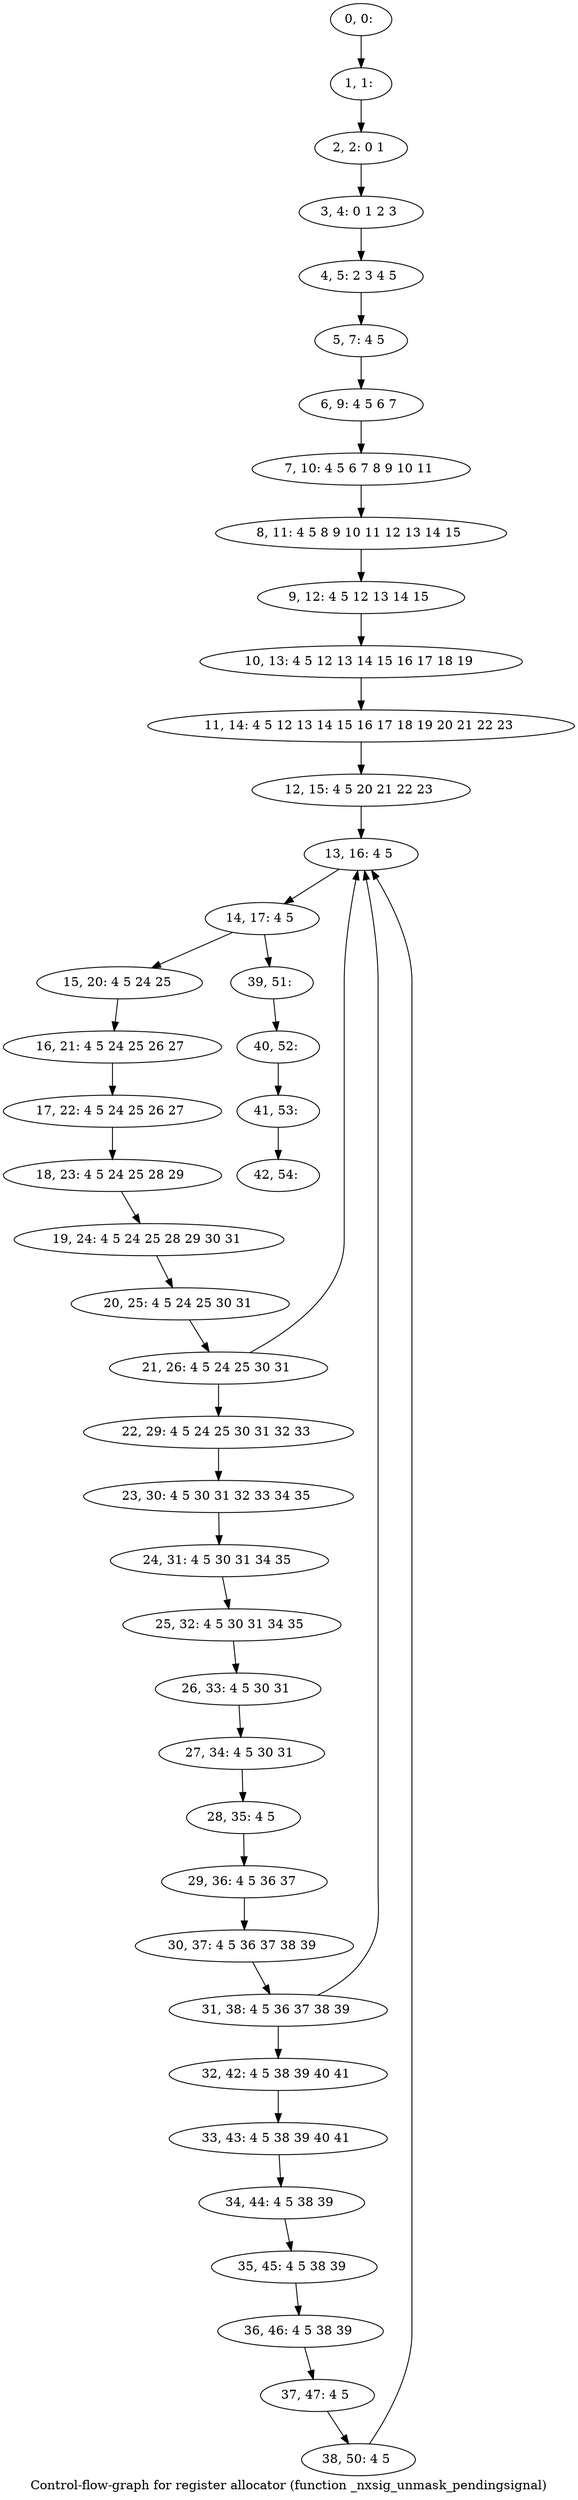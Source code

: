 digraph G {
graph [label="Control-flow-graph for register allocator (function _nxsig_unmask_pendingsignal)"]
0[label="0, 0: "];
1[label="1, 1: "];
2[label="2, 2: 0 1 "];
3[label="3, 4: 0 1 2 3 "];
4[label="4, 5: 2 3 4 5 "];
5[label="5, 7: 4 5 "];
6[label="6, 9: 4 5 6 7 "];
7[label="7, 10: 4 5 6 7 8 9 10 11 "];
8[label="8, 11: 4 5 8 9 10 11 12 13 14 15 "];
9[label="9, 12: 4 5 12 13 14 15 "];
10[label="10, 13: 4 5 12 13 14 15 16 17 18 19 "];
11[label="11, 14: 4 5 12 13 14 15 16 17 18 19 20 21 22 23 "];
12[label="12, 15: 4 5 20 21 22 23 "];
13[label="13, 16: 4 5 "];
14[label="14, 17: 4 5 "];
15[label="15, 20: 4 5 24 25 "];
16[label="16, 21: 4 5 24 25 26 27 "];
17[label="17, 22: 4 5 24 25 26 27 "];
18[label="18, 23: 4 5 24 25 28 29 "];
19[label="19, 24: 4 5 24 25 28 29 30 31 "];
20[label="20, 25: 4 5 24 25 30 31 "];
21[label="21, 26: 4 5 24 25 30 31 "];
22[label="22, 29: 4 5 24 25 30 31 32 33 "];
23[label="23, 30: 4 5 30 31 32 33 34 35 "];
24[label="24, 31: 4 5 30 31 34 35 "];
25[label="25, 32: 4 5 30 31 34 35 "];
26[label="26, 33: 4 5 30 31 "];
27[label="27, 34: 4 5 30 31 "];
28[label="28, 35: 4 5 "];
29[label="29, 36: 4 5 36 37 "];
30[label="30, 37: 4 5 36 37 38 39 "];
31[label="31, 38: 4 5 36 37 38 39 "];
32[label="32, 42: 4 5 38 39 40 41 "];
33[label="33, 43: 4 5 38 39 40 41 "];
34[label="34, 44: 4 5 38 39 "];
35[label="35, 45: 4 5 38 39 "];
36[label="36, 46: 4 5 38 39 "];
37[label="37, 47: 4 5 "];
38[label="38, 50: 4 5 "];
39[label="39, 51: "];
40[label="40, 52: "];
41[label="41, 53: "];
42[label="42, 54: "];
0->1 ;
1->2 ;
2->3 ;
3->4 ;
4->5 ;
5->6 ;
6->7 ;
7->8 ;
8->9 ;
9->10 ;
10->11 ;
11->12 ;
12->13 ;
13->14 ;
14->15 ;
14->39 ;
15->16 ;
16->17 ;
17->18 ;
18->19 ;
19->20 ;
20->21 ;
21->22 ;
21->13 ;
22->23 ;
23->24 ;
24->25 ;
25->26 ;
26->27 ;
27->28 ;
28->29 ;
29->30 ;
30->31 ;
31->32 ;
31->13 ;
32->33 ;
33->34 ;
34->35 ;
35->36 ;
36->37 ;
37->38 ;
38->13 ;
39->40 ;
40->41 ;
41->42 ;
}
